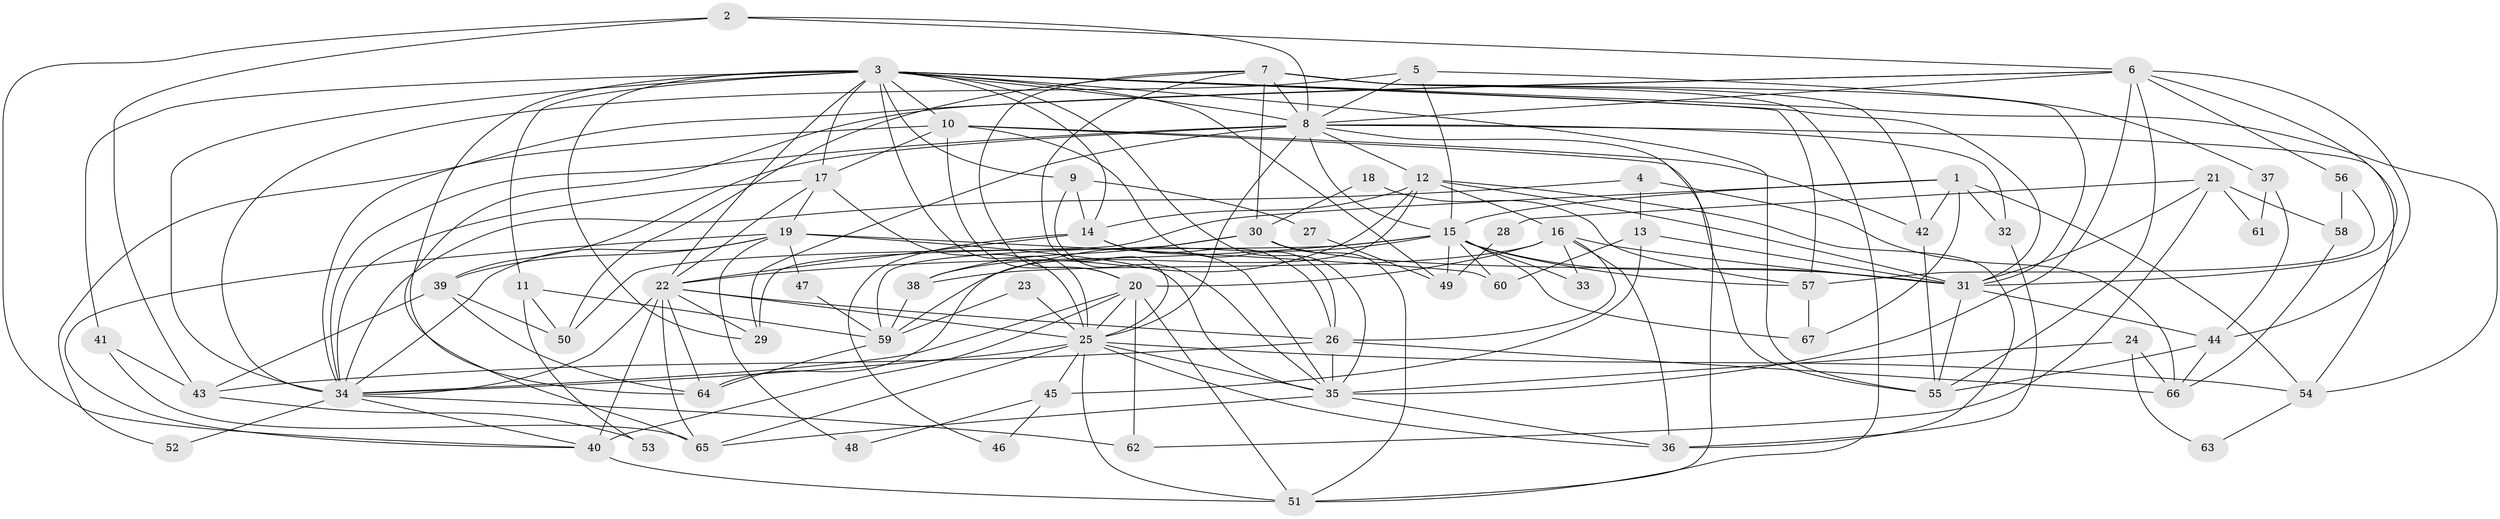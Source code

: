 // original degree distribution, {3: 0.27611940298507465, 2: 0.12686567164179105, 4: 0.2835820895522388, 8: 0.029850746268656716, 6: 0.06716417910447761, 9: 0.007462686567164179, 5: 0.19402985074626866, 7: 0.014925373134328358}
// Generated by graph-tools (version 1.1) at 2025/35/03/09/25 02:35:55]
// undirected, 67 vertices, 181 edges
graph export_dot {
graph [start="1"]
  node [color=gray90,style=filled];
  1;
  2;
  3;
  4;
  5;
  6;
  7;
  8;
  9;
  10;
  11;
  12;
  13;
  14;
  15;
  16;
  17;
  18;
  19;
  20;
  21;
  22;
  23;
  24;
  25;
  26;
  27;
  28;
  29;
  30;
  31;
  32;
  33;
  34;
  35;
  36;
  37;
  38;
  39;
  40;
  41;
  42;
  43;
  44;
  45;
  46;
  47;
  48;
  49;
  50;
  51;
  52;
  53;
  54;
  55;
  56;
  57;
  58;
  59;
  60;
  61;
  62;
  63;
  64;
  65;
  66;
  67;
  1 -- 15 [weight=1.0];
  1 -- 29 [weight=1.0];
  1 -- 32 [weight=1.0];
  1 -- 42 [weight=1.0];
  1 -- 54 [weight=1.0];
  1 -- 67 [weight=1.0];
  2 -- 6 [weight=1.0];
  2 -- 8 [weight=1.0];
  2 -- 40 [weight=1.0];
  2 -- 43 [weight=1.0];
  3 -- 8 [weight=2.0];
  3 -- 9 [weight=1.0];
  3 -- 10 [weight=1.0];
  3 -- 11 [weight=1.0];
  3 -- 14 [weight=1.0];
  3 -- 17 [weight=1.0];
  3 -- 22 [weight=2.0];
  3 -- 25 [weight=1.0];
  3 -- 29 [weight=1.0];
  3 -- 31 [weight=1.0];
  3 -- 34 [weight=2.0];
  3 -- 35 [weight=1.0];
  3 -- 41 [weight=1.0];
  3 -- 49 [weight=1.0];
  3 -- 54 [weight=1.0];
  3 -- 55 [weight=1.0];
  3 -- 57 [weight=1.0];
  3 -- 64 [weight=1.0];
  4 -- 13 [weight=1.0];
  4 -- 34 [weight=1.0];
  4 -- 66 [weight=1.0];
  5 -- 8 [weight=1.0];
  5 -- 15 [weight=1.0];
  5 -- 34 [weight=1.0];
  5 -- 37 [weight=1.0];
  6 -- 8 [weight=1.0];
  6 -- 31 [weight=1.0];
  6 -- 34 [weight=1.0];
  6 -- 35 [weight=2.0];
  6 -- 44 [weight=1.0];
  6 -- 55 [weight=1.0];
  6 -- 56 [weight=1.0];
  6 -- 65 [weight=1.0];
  7 -- 8 [weight=1.0];
  7 -- 20 [weight=1.0];
  7 -- 25 [weight=1.0];
  7 -- 30 [weight=1.0];
  7 -- 31 [weight=2.0];
  7 -- 42 [weight=1.0];
  7 -- 50 [weight=1.0];
  7 -- 51 [weight=1.0];
  8 -- 12 [weight=1.0];
  8 -- 15 [weight=1.0];
  8 -- 25 [weight=1.0];
  8 -- 29 [weight=1.0];
  8 -- 32 [weight=1.0];
  8 -- 34 [weight=1.0];
  8 -- 39 [weight=1.0];
  8 -- 51 [weight=1.0];
  8 -- 54 [weight=1.0];
  9 -- 14 [weight=1.0];
  9 -- 27 [weight=1.0];
  9 -- 35 [weight=1.0];
  10 -- 17 [weight=2.0];
  10 -- 20 [weight=1.0];
  10 -- 26 [weight=1.0];
  10 -- 42 [weight=1.0];
  10 -- 52 [weight=1.0];
  10 -- 55 [weight=2.0];
  11 -- 50 [weight=1.0];
  11 -- 53 [weight=1.0];
  11 -- 59 [weight=1.0];
  12 -- 14 [weight=1.0];
  12 -- 16 [weight=1.0];
  12 -- 31 [weight=2.0];
  12 -- 36 [weight=1.0];
  12 -- 38 [weight=1.0];
  12 -- 64 [weight=1.0];
  13 -- 31 [weight=1.0];
  13 -- 45 [weight=1.0];
  13 -- 60 [weight=1.0];
  14 -- 22 [weight=2.0];
  14 -- 26 [weight=2.0];
  14 -- 35 [weight=2.0];
  14 -- 46 [weight=1.0];
  15 -- 22 [weight=1.0];
  15 -- 31 [weight=1.0];
  15 -- 33 [weight=2.0];
  15 -- 49 [weight=1.0];
  15 -- 50 [weight=2.0];
  15 -- 57 [weight=1.0];
  15 -- 59 [weight=1.0];
  15 -- 60 [weight=1.0];
  15 -- 67 [weight=1.0];
  16 -- 20 [weight=1.0];
  16 -- 26 [weight=1.0];
  16 -- 31 [weight=1.0];
  16 -- 33 [weight=1.0];
  16 -- 36 [weight=2.0];
  16 -- 38 [weight=1.0];
  17 -- 19 [weight=1.0];
  17 -- 22 [weight=1.0];
  17 -- 25 [weight=1.0];
  17 -- 34 [weight=1.0];
  18 -- 30 [weight=1.0];
  18 -- 57 [weight=1.0];
  19 -- 34 [weight=1.0];
  19 -- 35 [weight=1.0];
  19 -- 39 [weight=1.0];
  19 -- 40 [weight=1.0];
  19 -- 47 [weight=1.0];
  19 -- 48 [weight=1.0];
  19 -- 60 [weight=1.0];
  20 -- 25 [weight=1.0];
  20 -- 34 [weight=1.0];
  20 -- 40 [weight=1.0];
  20 -- 51 [weight=1.0];
  20 -- 62 [weight=1.0];
  21 -- 28 [weight=1.0];
  21 -- 31 [weight=1.0];
  21 -- 58 [weight=1.0];
  21 -- 61 [weight=1.0];
  21 -- 62 [weight=1.0];
  22 -- 25 [weight=1.0];
  22 -- 26 [weight=1.0];
  22 -- 29 [weight=1.0];
  22 -- 34 [weight=1.0];
  22 -- 40 [weight=4.0];
  22 -- 64 [weight=1.0];
  22 -- 65 [weight=1.0];
  23 -- 25 [weight=1.0];
  23 -- 59 [weight=1.0];
  24 -- 35 [weight=1.0];
  24 -- 63 [weight=1.0];
  24 -- 66 [weight=1.0];
  25 -- 34 [weight=1.0];
  25 -- 35 [weight=1.0];
  25 -- 36 [weight=1.0];
  25 -- 45 [weight=2.0];
  25 -- 51 [weight=1.0];
  25 -- 54 [weight=1.0];
  25 -- 65 [weight=1.0];
  26 -- 35 [weight=2.0];
  26 -- 43 [weight=1.0];
  26 -- 66 [weight=1.0];
  27 -- 49 [weight=1.0];
  28 -- 49 [weight=1.0];
  30 -- 31 [weight=1.0];
  30 -- 38 [weight=1.0];
  30 -- 51 [weight=1.0];
  30 -- 59 [weight=1.0];
  31 -- 44 [weight=1.0];
  31 -- 55 [weight=2.0];
  32 -- 36 [weight=1.0];
  34 -- 40 [weight=1.0];
  34 -- 52 [weight=1.0];
  34 -- 62 [weight=1.0];
  35 -- 36 [weight=1.0];
  35 -- 65 [weight=1.0];
  37 -- 44 [weight=1.0];
  37 -- 61 [weight=1.0];
  38 -- 59 [weight=1.0];
  39 -- 43 [weight=1.0];
  39 -- 50 [weight=1.0];
  39 -- 64 [weight=1.0];
  40 -- 51 [weight=1.0];
  41 -- 43 [weight=1.0];
  41 -- 65 [weight=1.0];
  42 -- 55 [weight=1.0];
  43 -- 53 [weight=1.0];
  44 -- 55 [weight=1.0];
  44 -- 66 [weight=1.0];
  45 -- 46 [weight=1.0];
  45 -- 48 [weight=1.0];
  47 -- 59 [weight=1.0];
  54 -- 63 [weight=1.0];
  56 -- 57 [weight=1.0];
  56 -- 58 [weight=1.0];
  57 -- 67 [weight=1.0];
  58 -- 66 [weight=1.0];
  59 -- 64 [weight=1.0];
}
